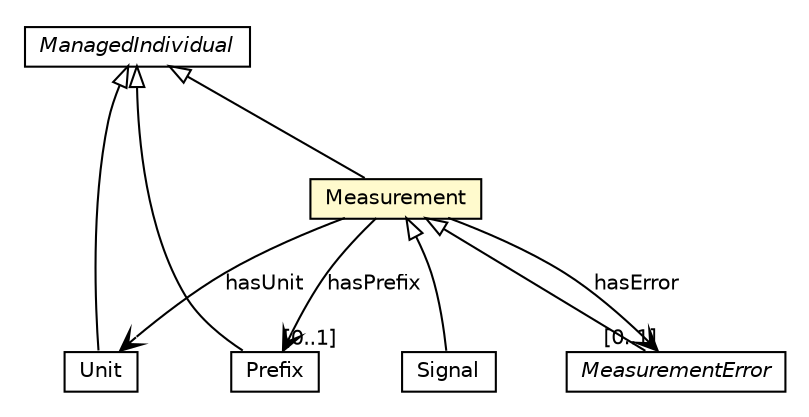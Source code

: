 #!/usr/local/bin/dot
#
# Class diagram 
# Generated by UMLGraph version R5_6-24-gf6e263 (http://www.umlgraph.org/)
#

digraph G {
	edge [fontname="Helvetica",fontsize=10,labelfontname="Helvetica",labelfontsize=10];
	node [fontname="Helvetica",fontsize=10,shape=plaintext];
	nodesep=0.25;
	ranksep=0.5;
	// org.universAAL.middleware.owl.ManagedIndividual
	c5403163 [label=<<table title="org.universAAL.middleware.owl.ManagedIndividual" border="0" cellborder="1" cellspacing="0" cellpadding="2" port="p" href="../../middleware/owl/ManagedIndividual.html">
		<tr><td><table border="0" cellspacing="0" cellpadding="1">
<tr><td align="center" balign="center"><font face="Helvetica-Oblique"> ManagedIndividual </font></td></tr>
		</table></td></tr>
		</table>>, URL="../../middleware/owl/ManagedIndividual.html", fontname="Helvetica", fontcolor="black", fontsize=10.0];
	// org.universAAL.ontology.unit.Unit
	c5403721 [label=<<table title="org.universAAL.ontology.unit.Unit" border="0" cellborder="1" cellspacing="0" cellpadding="2" port="p" href="../unit/Unit.html">
		<tr><td><table border="0" cellspacing="0" cellpadding="1">
<tr><td align="center" balign="center"> Unit </td></tr>
		</table></td></tr>
		</table>>, URL="../unit/Unit.html", fontname="Helvetica", fontcolor="black", fontsize=10.0];
	// org.universAAL.ontology.unit.Prefix
	c5403727 [label=<<table title="org.universAAL.ontology.unit.Prefix" border="0" cellborder="1" cellspacing="0" cellpadding="2" port="p" href="../unit/Prefix.html">
		<tr><td><table border="0" cellspacing="0" cellpadding="1">
<tr><td align="center" balign="center"> Prefix </td></tr>
		</table></td></tr>
		</table>>, URL="../unit/Prefix.html", fontname="Helvetica", fontcolor="black", fontsize=10.0];
	// org.universAAL.ontology.measurement.MeasurementError
	c5403735 [label=<<table title="org.universAAL.ontology.measurement.MeasurementError" border="0" cellborder="1" cellspacing="0" cellpadding="2" port="p" href="./MeasurementError.html">
		<tr><td><table border="0" cellspacing="0" cellpadding="1">
<tr><td align="center" balign="center"><font face="Helvetica-Oblique"> MeasurementError </font></td></tr>
		</table></td></tr>
		</table>>, URL="./MeasurementError.html", fontname="Helvetica", fontcolor="black", fontsize=10.0];
	// org.universAAL.ontology.measurement.Measurement
	c5403736 [label=<<table title="org.universAAL.ontology.measurement.Measurement" border="0" cellborder="1" cellspacing="0" cellpadding="2" port="p" bgcolor="lemonChiffon" href="./Measurement.html">
		<tr><td><table border="0" cellspacing="0" cellpadding="1">
<tr><td align="center" balign="center"> Measurement </td></tr>
		</table></td></tr>
		</table>>, URL="./Measurement.html", fontname="Helvetica", fontcolor="black", fontsize=10.0];
	// org.universAAL.ontology.measurement.Signal
	c5403737 [label=<<table title="org.universAAL.ontology.measurement.Signal" border="0" cellborder="1" cellspacing="0" cellpadding="2" port="p" href="./Signal.html">
		<tr><td><table border="0" cellspacing="0" cellpadding="1">
<tr><td align="center" balign="center"> Signal </td></tr>
		</table></td></tr>
		</table>>, URL="./Signal.html", fontname="Helvetica", fontcolor="black", fontsize=10.0];
	//org.universAAL.ontology.unit.Unit extends org.universAAL.middleware.owl.ManagedIndividual
	c5403163:p -> c5403721:p [dir=back,arrowtail=empty];
	//org.universAAL.ontology.unit.Prefix extends org.universAAL.middleware.owl.ManagedIndividual
	c5403163:p -> c5403727:p [dir=back,arrowtail=empty];
	//org.universAAL.ontology.measurement.MeasurementError extends org.universAAL.ontology.measurement.Measurement
	c5403736:p -> c5403735:p [dir=back,arrowtail=empty];
	//org.universAAL.ontology.measurement.Measurement extends org.universAAL.middleware.owl.ManagedIndividual
	c5403163:p -> c5403736:p [dir=back,arrowtail=empty];
	// org.universAAL.ontology.measurement.Measurement NAVASSOC org.universAAL.ontology.unit.Prefix
	c5403736:p -> c5403727:p [taillabel="", label="hasPrefix", headlabel="[0..1]", fontname="Helvetica", fontcolor="black", fontsize=10.0, color="black", arrowhead=open];
	// org.universAAL.ontology.measurement.Measurement NAVASSOC org.universAAL.ontology.unit.Unit
	c5403736:p -> c5403721:p [taillabel="", label="hasUnit", headlabel="", fontname="Helvetica", fontcolor="black", fontsize=10.0, color="black", arrowhead=open];
	// org.universAAL.ontology.measurement.Measurement NAVASSOC org.universAAL.ontology.measurement.MeasurementError
	c5403736:p -> c5403735:p [taillabel="", label="hasError", headlabel="[0..1]", fontname="Helvetica", fontcolor="black", fontsize=10.0, color="black", arrowhead=open];
	//org.universAAL.ontology.measurement.Signal extends org.universAAL.ontology.measurement.Measurement
	c5403736:p -> c5403737:p [dir=back,arrowtail=empty];
}

